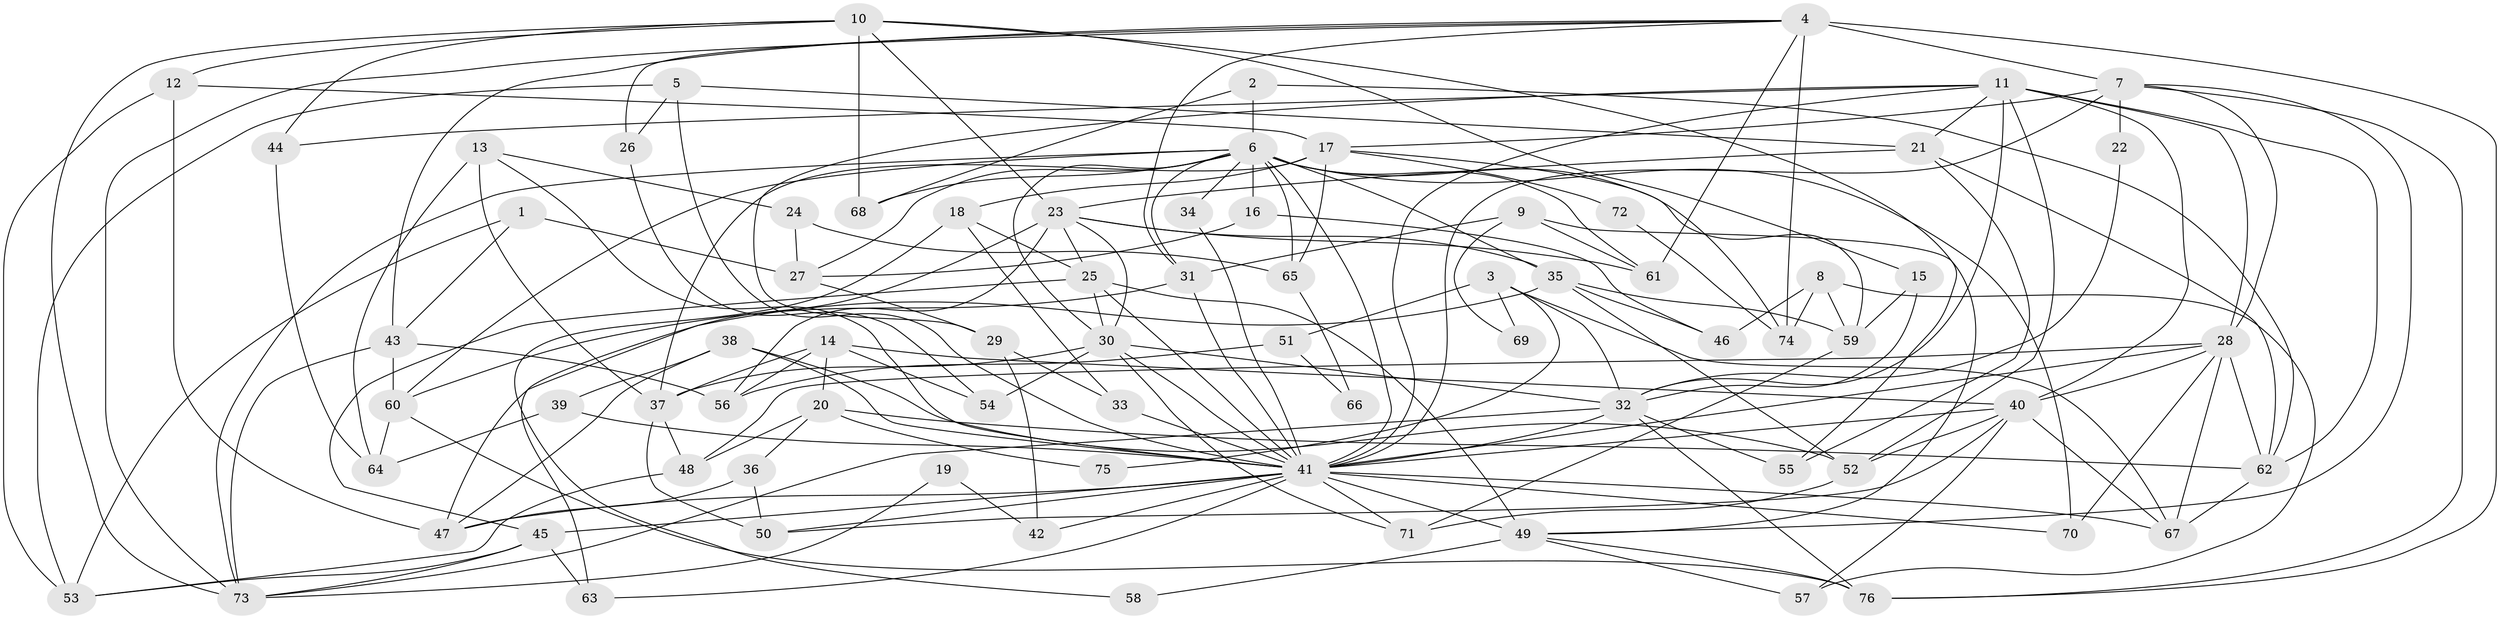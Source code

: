 // original degree distribution, {3: 0.328, 5: 0.2, 4: 0.272, 7: 0.04, 8: 0.024, 2: 0.096, 6: 0.032, 9: 0.008}
// Generated by graph-tools (version 1.1) at 2025/51/03/04/25 22:51:18]
// undirected, 76 vertices, 184 edges
graph export_dot {
  node [color=gray90,style=filled];
  1;
  2;
  3;
  4;
  5;
  6;
  7;
  8;
  9;
  10;
  11;
  12;
  13;
  14;
  15;
  16;
  17;
  18;
  19;
  20;
  21;
  22;
  23;
  24;
  25;
  26;
  27;
  28;
  29;
  30;
  31;
  32;
  33;
  34;
  35;
  36;
  37;
  38;
  39;
  40;
  41;
  42;
  43;
  44;
  45;
  46;
  47;
  48;
  49;
  50;
  51;
  52;
  53;
  54;
  55;
  56;
  57;
  58;
  59;
  60;
  61;
  62;
  63;
  64;
  65;
  66;
  67;
  68;
  69;
  70;
  71;
  72;
  73;
  74;
  75;
  76;
  1 -- 27 [weight=1.0];
  1 -- 43 [weight=1.0];
  1 -- 53 [weight=1.0];
  2 -- 6 [weight=1.0];
  2 -- 62 [weight=1.0];
  2 -- 68 [weight=1.0];
  3 -- 32 [weight=1.0];
  3 -- 51 [weight=1.0];
  3 -- 67 [weight=1.0];
  3 -- 69 [weight=1.0];
  3 -- 75 [weight=1.0];
  4 -- 7 [weight=1.0];
  4 -- 26 [weight=1.0];
  4 -- 31 [weight=1.0];
  4 -- 43 [weight=1.0];
  4 -- 61 [weight=2.0];
  4 -- 73 [weight=1.0];
  4 -- 74 [weight=1.0];
  4 -- 76 [weight=1.0];
  5 -- 21 [weight=1.0];
  5 -- 26 [weight=1.0];
  5 -- 41 [weight=1.0];
  5 -- 53 [weight=1.0];
  6 -- 16 [weight=1.0];
  6 -- 27 [weight=1.0];
  6 -- 30 [weight=1.0];
  6 -- 31 [weight=1.0];
  6 -- 34 [weight=1.0];
  6 -- 35 [weight=1.0];
  6 -- 41 [weight=2.0];
  6 -- 59 [weight=1.0];
  6 -- 60 [weight=1.0];
  6 -- 61 [weight=1.0];
  6 -- 65 [weight=1.0];
  6 -- 68 [weight=1.0];
  6 -- 70 [weight=1.0];
  6 -- 73 [weight=1.0];
  7 -- 17 [weight=1.0];
  7 -- 22 [weight=1.0];
  7 -- 28 [weight=1.0];
  7 -- 41 [weight=1.0];
  7 -- 49 [weight=1.0];
  7 -- 76 [weight=1.0];
  8 -- 46 [weight=1.0];
  8 -- 57 [weight=1.0];
  8 -- 59 [weight=1.0];
  8 -- 74 [weight=1.0];
  9 -- 31 [weight=1.0];
  9 -- 49 [weight=1.0];
  9 -- 61 [weight=1.0];
  9 -- 69 [weight=1.0];
  10 -- 12 [weight=1.0];
  10 -- 15 [weight=1.0];
  10 -- 23 [weight=1.0];
  10 -- 44 [weight=1.0];
  10 -- 55 [weight=1.0];
  10 -- 68 [weight=2.0];
  10 -- 73 [weight=1.0];
  11 -- 21 [weight=1.0];
  11 -- 28 [weight=2.0];
  11 -- 29 [weight=1.0];
  11 -- 32 [weight=1.0];
  11 -- 40 [weight=1.0];
  11 -- 41 [weight=2.0];
  11 -- 44 [weight=1.0];
  11 -- 52 [weight=1.0];
  11 -- 62 [weight=1.0];
  12 -- 17 [weight=1.0];
  12 -- 47 [weight=1.0];
  12 -- 53 [weight=1.0];
  13 -- 24 [weight=1.0];
  13 -- 37 [weight=1.0];
  13 -- 41 [weight=1.0];
  13 -- 64 [weight=1.0];
  14 -- 20 [weight=1.0];
  14 -- 37 [weight=1.0];
  14 -- 40 [weight=1.0];
  14 -- 54 [weight=1.0];
  14 -- 56 [weight=1.0];
  15 -- 32 [weight=1.0];
  15 -- 59 [weight=1.0];
  16 -- 27 [weight=1.0];
  16 -- 46 [weight=1.0];
  17 -- 18 [weight=1.0];
  17 -- 37 [weight=2.0];
  17 -- 65 [weight=1.0];
  17 -- 72 [weight=1.0];
  17 -- 74 [weight=1.0];
  18 -- 25 [weight=1.0];
  18 -- 33 [weight=1.0];
  18 -- 58 [weight=1.0];
  19 -- 42 [weight=1.0];
  19 -- 73 [weight=1.0];
  20 -- 36 [weight=1.0];
  20 -- 48 [weight=1.0];
  20 -- 62 [weight=1.0];
  20 -- 75 [weight=1.0];
  21 -- 23 [weight=1.0];
  21 -- 55 [weight=1.0];
  21 -- 62 [weight=1.0];
  22 -- 32 [weight=1.0];
  23 -- 25 [weight=1.0];
  23 -- 30 [weight=1.0];
  23 -- 35 [weight=1.0];
  23 -- 56 [weight=1.0];
  23 -- 61 [weight=1.0];
  23 -- 63 [weight=1.0];
  24 -- 27 [weight=1.0];
  24 -- 65 [weight=1.0];
  25 -- 30 [weight=1.0];
  25 -- 41 [weight=1.0];
  25 -- 45 [weight=1.0];
  25 -- 49 [weight=2.0];
  26 -- 54 [weight=1.0];
  27 -- 29 [weight=1.0];
  28 -- 40 [weight=1.0];
  28 -- 41 [weight=1.0];
  28 -- 48 [weight=1.0];
  28 -- 62 [weight=1.0];
  28 -- 67 [weight=1.0];
  28 -- 70 [weight=1.0];
  29 -- 33 [weight=1.0];
  29 -- 42 [weight=1.0];
  30 -- 32 [weight=1.0];
  30 -- 37 [weight=1.0];
  30 -- 41 [weight=1.0];
  30 -- 54 [weight=1.0];
  30 -- 71 [weight=1.0];
  31 -- 41 [weight=1.0];
  31 -- 60 [weight=1.0];
  32 -- 41 [weight=1.0];
  32 -- 55 [weight=1.0];
  32 -- 73 [weight=1.0];
  32 -- 76 [weight=1.0];
  33 -- 41 [weight=1.0];
  34 -- 41 [weight=1.0];
  35 -- 46 [weight=1.0];
  35 -- 47 [weight=1.0];
  35 -- 52 [weight=2.0];
  35 -- 59 [weight=1.0];
  36 -- 47 [weight=1.0];
  36 -- 50 [weight=1.0];
  37 -- 48 [weight=1.0];
  37 -- 50 [weight=1.0];
  38 -- 39 [weight=1.0];
  38 -- 41 [weight=2.0];
  38 -- 47 [weight=1.0];
  38 -- 52 [weight=1.0];
  39 -- 41 [weight=1.0];
  39 -- 64 [weight=1.0];
  40 -- 41 [weight=3.0];
  40 -- 50 [weight=1.0];
  40 -- 52 [weight=2.0];
  40 -- 57 [weight=1.0];
  40 -- 67 [weight=1.0];
  41 -- 42 [weight=1.0];
  41 -- 45 [weight=1.0];
  41 -- 47 [weight=1.0];
  41 -- 49 [weight=1.0];
  41 -- 50 [weight=1.0];
  41 -- 63 [weight=1.0];
  41 -- 67 [weight=1.0];
  41 -- 70 [weight=1.0];
  41 -- 71 [weight=1.0];
  43 -- 56 [weight=1.0];
  43 -- 60 [weight=1.0];
  43 -- 73 [weight=1.0];
  44 -- 64 [weight=1.0];
  45 -- 53 [weight=1.0];
  45 -- 63 [weight=1.0];
  45 -- 73 [weight=1.0];
  48 -- 53 [weight=1.0];
  49 -- 57 [weight=1.0];
  49 -- 58 [weight=1.0];
  49 -- 76 [weight=1.0];
  51 -- 56 [weight=1.0];
  51 -- 66 [weight=1.0];
  52 -- 71 [weight=1.0];
  59 -- 71 [weight=1.0];
  60 -- 64 [weight=1.0];
  60 -- 76 [weight=1.0];
  62 -- 67 [weight=1.0];
  65 -- 66 [weight=1.0];
  72 -- 74 [weight=1.0];
}
